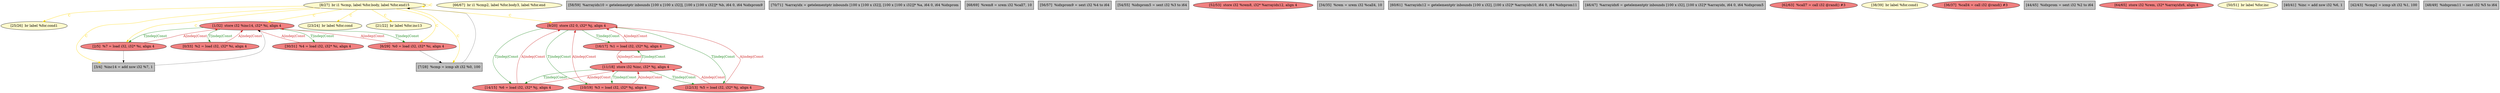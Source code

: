 
digraph G {


node918 [fillcolor=lemonchiffon,label="[25/26]  br label %for.cond1",shape=ellipse,style=filled ]
node916 [fillcolor=lightcoral,label="[1/32]  store i32 %inc14, i32* %i, align 4",shape=ellipse,style=filled ]
node913 [fillcolor=lemonchiffon,label="[66/67]  br i1 %cmp2, label %for.body3, label %for.end",shape=ellipse,style=filled ]
node912 [fillcolor=lightcoral,label="[16/17]  %1 = load i32, i32* %j, align 4",shape=ellipse,style=filled ]
node907 [fillcolor=grey,label="[58/59]  %arrayidx10 = getelementptr inbounds [100 x [100 x i32]], [100 x [100 x i32]]* %b, i64 0, i64 %idxprom9",shape=rectangle,style=filled ]
node919 [fillcolor=grey,label="[70/71]  %arrayidx = getelementptr inbounds [100 x [100 x i32]], [100 x [100 x i32]]* %a, i64 0, i64 %idxprom",shape=rectangle,style=filled ]
node914 [fillcolor=grey,label="[68/69]  %rem8 = srem i32 %call7, 10",shape=rectangle,style=filled ]
node906 [fillcolor=lightcoral,label="[10/19]  %3 = load i32, i32* %j, align 4",shape=ellipse,style=filled ]
node905 [fillcolor=grey,label="[56/57]  %idxprom9 = sext i32 %4 to i64",shape=rectangle,style=filled ]
node904 [fillcolor=grey,label="[54/55]  %idxprom5 = sext i32 %3 to i64",shape=rectangle,style=filled ]
node917 [fillcolor=lightcoral,label="[11/18]  store i32 %inc, i32* %j, align 4",shape=ellipse,style=filled ]
node903 [fillcolor=lightcoral,label="[30/31]  %4 = load i32, i32* %i, align 4",shape=ellipse,style=filled ]
node901 [fillcolor=lightcoral,label="[52/53]  store i32 %rem8, i32* %arrayidx12, align 4",shape=ellipse,style=filled ]
node889 [fillcolor=grey,label="[3/4]  %inc14 = add nsw i32 %7, 1",shape=rectangle,style=filled ]
node885 [fillcolor=grey,label="[34/35]  %rem = srem i32 %call4, 10",shape=rectangle,style=filled ]
node908 [fillcolor=grey,label="[60/61]  %arrayidx12 = getelementptr inbounds [100 x i32], [100 x i32]* %arrayidx10, i64 0, i64 %idxprom11",shape=rectangle,style=filled ]
node902 [fillcolor=lemonchiffon,label="[8/27]  br i1 %cmp, label %for.body, label %for.end15",shape=ellipse,style=filled ]
node900 [fillcolor=lightcoral,label="[6/29]  %0 = load i32, i32* %i, align 4",shape=ellipse,style=filled ]
node894 [fillcolor=grey,label="[46/47]  %arrayidx6 = getelementptr inbounds [100 x i32], [100 x i32]* %arrayidx, i64 0, i64 %idxprom5",shape=rectangle,style=filled ]
node909 [fillcolor=lightcoral,label="[62/63]  %call7 = call i32 @rand() #3",shape=ellipse,style=filled ]
node888 [fillcolor=lemonchiffon,label="[38/39]  br label %for.cond1",shape=ellipse,style=filled ]
node911 [fillcolor=lightcoral,label="[12/13]  %5 = load i32, i32* %j, align 4",shape=ellipse,style=filled ]
node886 [fillcolor=lightcoral,label="[36/37]  %call4 = call i32 @rand() #3",shape=ellipse,style=filled ]
node893 [fillcolor=grey,label="[44/45]  %idxprom = sext i32 %2 to i64",shape=rectangle,style=filled ]
node910 [fillcolor=lightcoral,label="[64/65]  store i32 %rem, i32* %arrayidx6, align 4",shape=ellipse,style=filled ]
node887 [fillcolor=lemonchiffon,label="[23/24]  br label %for.cond",shape=ellipse,style=filled ]
node898 [fillcolor=lemonchiffon,label="[21/22]  br label %for.inc13",shape=ellipse,style=filled ]
node884 [fillcolor=lightcoral,label="[0/33]  %2 = load i32, i32* %i, align 4",shape=ellipse,style=filled ]
node899 [fillcolor=lemonchiffon,label="[50/51]  br label %for.inc",shape=ellipse,style=filled ]
node890 [fillcolor=grey,label="[40/41]  %inc = add nsw i32 %6, 1",shape=rectangle,style=filled ]
node892 [fillcolor=grey,label="[42/43]  %cmp2 = icmp slt i32 %1, 100",shape=rectangle,style=filled ]
node891 [fillcolor=lightcoral,label="[2/5]  %7 = load i32, i32* %i, align 4",shape=ellipse,style=filled ]
node895 [fillcolor=grey,label="[7/28]  %cmp = icmp slt i32 %0, 100",shape=rectangle,style=filled ]
node896 [fillcolor=grey,label="[48/49]  %idxprom11 = sext i32 %5 to i64",shape=rectangle,style=filled ]
node915 [fillcolor=lightcoral,label="[9/20]  store i32 0, i32* %j, align 4",shape=ellipse,style=filled ]
node897 [fillcolor=lightcoral,label="[14/15]  %6 = load i32, i32* %j, align 4",shape=ellipse,style=filled ]

node902->node916 [style=solid,color=gold,label="C",penwidth=1.0,fontcolor=gold ]
node902->node889 [style=solid,color=gold,label="C",penwidth=1.0,fontcolor=gold ]
node906->node917 [style=solid,color=firebrick3,label="A|indep|Const",penwidth=1.0,fontcolor=firebrick3 ]
node912->node917 [style=solid,color=firebrick3,label="A|indep|Const",penwidth=1.0,fontcolor=firebrick3 ]
node915->node912 [style=solid,color=forestgreen,label="T|indep|Const",penwidth=1.0,fontcolor=forestgreen ]
node889->node916 [style=solid,color=black,label="",penwidth=0.5,fontcolor=black ]
node900->node895 [style=solid,color=black,label="",penwidth=0.5,fontcolor=black ]
node900->node916 [style=solid,color=firebrick3,label="A|indep|Const",penwidth=1.0,fontcolor=firebrick3 ]
node884->node916 [style=solid,color=firebrick3,label="A|indep|Const",penwidth=1.0,fontcolor=firebrick3 ]
node917->node906 [style=solid,color=forestgreen,label="T|indep|Const",penwidth=1.0,fontcolor=forestgreen ]
node912->node915 [style=solid,color=firebrick3,label="A|indep|Const",penwidth=1.0,fontcolor=firebrick3 ]
node916->node884 [style=solid,color=forestgreen,label="T|indep|Const",penwidth=1.0,fontcolor=forestgreen ]
node906->node915 [style=solid,color=firebrick3,label="A|indep|Const",penwidth=1.0,fontcolor=firebrick3 ]
node902->node915 [style=solid,color=gold,label="C",penwidth=1.0,fontcolor=gold ]
node902->node891 [style=solid,color=gold,label="C",penwidth=1.0,fontcolor=gold ]
node891->node916 [style=solid,color=firebrick3,label="A|indep|Const",penwidth=1.0,fontcolor=firebrick3 ]
node902->node918 [style=solid,color=gold,label="C",penwidth=1.0,fontcolor=gold ]
node902->node900 [style=solid,color=gold,label="C",penwidth=1.0,fontcolor=gold ]
node915->node906 [style=solid,color=forestgreen,label="T|indep|Const",penwidth=1.0,fontcolor=forestgreen ]
node897->node915 [style=solid,color=firebrick3,label="A|indep|Const",penwidth=1.0,fontcolor=firebrick3 ]
node917->node911 [style=solid,color=forestgreen,label="T|indep|Const",penwidth=1.0,fontcolor=forestgreen ]
node915->node897 [style=solid,color=forestgreen,label="T|indep|Const",penwidth=1.0,fontcolor=forestgreen ]
node916->node891 [style=solid,color=forestgreen,label="T|indep|Const",penwidth=1.0,fontcolor=forestgreen ]
node911->node917 [style=solid,color=firebrick3,label="A|indep|Const",penwidth=1.0,fontcolor=firebrick3 ]
node902->node887 [style=solid,color=gold,label="C",penwidth=1.0,fontcolor=gold ]
node895->node902 [style=solid,color=black,label="",penwidth=0.5,fontcolor=black ]
node897->node917 [style=solid,color=firebrick3,label="A|indep|Const",penwidth=1.0,fontcolor=firebrick3 ]
node915->node911 [style=solid,color=forestgreen,label="T|indep|Const",penwidth=1.0,fontcolor=forestgreen ]
node902->node902 [style=solid,color=gold,label="C",penwidth=1.0,fontcolor=gold ]
node891->node889 [style=solid,color=black,label="",penwidth=0.5,fontcolor=black ]
node902->node898 [style=solid,color=gold,label="C",penwidth=1.0,fontcolor=gold ]
node916->node900 [style=solid,color=forestgreen,label="T|indep|Const",penwidth=1.0,fontcolor=forestgreen ]
node917->node897 [style=solid,color=forestgreen,label="T|indep|Const",penwidth=1.0,fontcolor=forestgreen ]
node902->node895 [style=solid,color=gold,label="C",penwidth=1.0,fontcolor=gold ]
node903->node916 [style=solid,color=firebrick3,label="A|indep|Const",penwidth=1.0,fontcolor=firebrick3 ]
node916->node903 [style=solid,color=forestgreen,label="T|indep|Const",penwidth=1.0,fontcolor=forestgreen ]
node917->node912 [style=solid,color=forestgreen,label="T|indep|Const",penwidth=1.0,fontcolor=forestgreen ]
node911->node915 [style=solid,color=firebrick3,label="A|indep|Const",penwidth=1.0,fontcolor=firebrick3 ]


}
